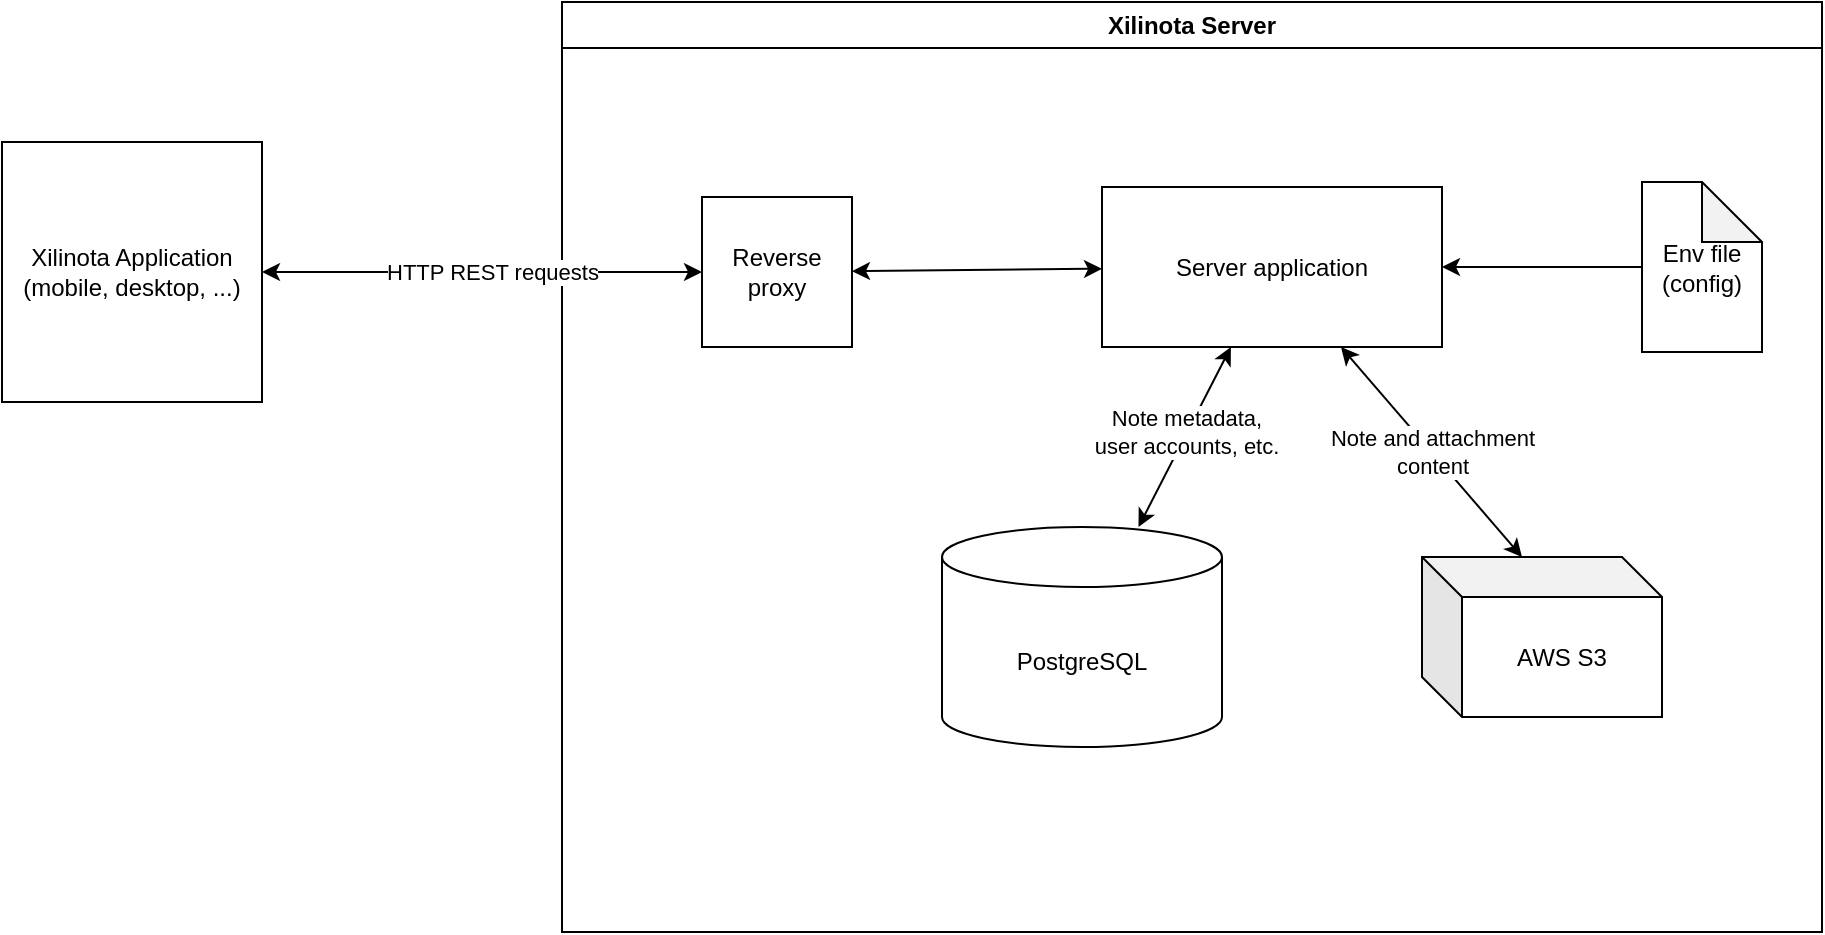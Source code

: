 <mxfile version="21.2.1" type="device">
  <diagram name="Page-1" id="5f0bae14-7c28-e335-631c-24af17079c00">
    <mxGraphModel dx="1306" dy="797" grid="1" gridSize="10" guides="1" tooltips="1" connect="1" arrows="1" fold="1" page="1" pageScale="1" pageWidth="1100" pageHeight="850" background="none" math="0" shadow="0">
      <root>
        <mxCell id="0" />
        <mxCell id="1" parent="0" />
        <mxCell id="t8PL5avYcYxuv0YEq-6K-7" value="Xilinota Server" style="swimlane;whiteSpace=wrap;html=1;" vertex="1" parent="1">
          <mxGeometry x="320" y="40" width="630" height="465" as="geometry">
            <mxRectangle x="350" y="300" width="120" height="30" as="alternateBounds" />
          </mxGeometry>
        </mxCell>
        <mxCell id="t8PL5avYcYxuv0YEq-6K-2" value="Server application" style="rounded=0;whiteSpace=wrap;html=1;" vertex="1" parent="t8PL5avYcYxuv0YEq-6K-7">
          <mxGeometry x="270" y="92.5" width="170" height="80" as="geometry" />
        </mxCell>
        <mxCell id="t8PL5avYcYxuv0YEq-6K-3" value="PostgreSQL" style="shape=cylinder3;whiteSpace=wrap;html=1;boundedLbl=1;backgroundOutline=1;size=15;" vertex="1" parent="t8PL5avYcYxuv0YEq-6K-7">
          <mxGeometry x="190" y="262.5" width="140" height="110" as="geometry" />
        </mxCell>
        <mxCell id="t8PL5avYcYxuv0YEq-6K-5" value="" style="endArrow=classic;startArrow=classic;html=1;rounded=0;" edge="1" parent="t8PL5avYcYxuv0YEq-6K-7" source="t8PL5avYcYxuv0YEq-6K-3" target="t8PL5avYcYxuv0YEq-6K-2">
          <mxGeometry width="50" height="50" relative="1" as="geometry">
            <mxPoint x="280" y="232.5" as="sourcePoint" />
            <mxPoint x="330" y="182.5" as="targetPoint" />
          </mxGeometry>
        </mxCell>
        <mxCell id="t8PL5avYcYxuv0YEq-6K-11" value="Note metadata,&lt;br&gt;user accounts, etc." style="edgeLabel;html=1;align=center;verticalAlign=middle;resizable=0;points=[];" vertex="1" connectable="0" parent="t8PL5avYcYxuv0YEq-6K-5">
          <mxGeometry x="0.059" y="1" relative="1" as="geometry">
            <mxPoint as="offset" />
          </mxGeometry>
        </mxCell>
        <mxCell id="t8PL5avYcYxuv0YEq-6K-4" value="AWS S3" style="shape=cube;whiteSpace=wrap;html=1;boundedLbl=1;backgroundOutline=1;darkOpacity=0.05;darkOpacity2=0.1;" vertex="1" parent="t8PL5avYcYxuv0YEq-6K-7">
          <mxGeometry x="430" y="277.5" width="120" height="80" as="geometry" />
        </mxCell>
        <mxCell id="t8PL5avYcYxuv0YEq-6K-6" value="Note and attachment&lt;br&gt;content" style="endArrow=classic;startArrow=classic;html=1;rounded=0;exitX=0;exitY=0;exitDx=50;exitDy=0;exitPerimeter=0;" edge="1" parent="t8PL5avYcYxuv0YEq-6K-7" source="t8PL5avYcYxuv0YEq-6K-4" target="t8PL5avYcYxuv0YEq-6K-2">
          <mxGeometry width="50" height="50" relative="1" as="geometry">
            <mxPoint x="390" y="242.5" as="sourcePoint" />
            <mxPoint x="440" y="192.5" as="targetPoint" />
          </mxGeometry>
        </mxCell>
        <mxCell id="t8PL5avYcYxuv0YEq-6K-12" value="Reverse proxy" style="whiteSpace=wrap;html=1;aspect=fixed;" vertex="1" parent="t8PL5avYcYxuv0YEq-6K-7">
          <mxGeometry x="70" y="97.5" width="75" height="75" as="geometry" />
        </mxCell>
        <mxCell id="t8PL5avYcYxuv0YEq-6K-13" value="" style="endArrow=classic;startArrow=classic;html=1;rounded=0;" edge="1" parent="t8PL5avYcYxuv0YEq-6K-7" source="t8PL5avYcYxuv0YEq-6K-12" target="t8PL5avYcYxuv0YEq-6K-2">
          <mxGeometry width="50" height="50" relative="1" as="geometry">
            <mxPoint x="180" y="160" as="sourcePoint" />
            <mxPoint x="230" y="110" as="targetPoint" />
          </mxGeometry>
        </mxCell>
        <mxCell id="t8PL5avYcYxuv0YEq-6K-18" value="" style="edgeStyle=orthogonalEdgeStyle;rounded=0;orthogonalLoop=1;jettySize=auto;html=1;" edge="1" parent="t8PL5avYcYxuv0YEq-6K-7" source="t8PL5avYcYxuv0YEq-6K-14" target="t8PL5avYcYxuv0YEq-6K-2">
          <mxGeometry relative="1" as="geometry" />
        </mxCell>
        <mxCell id="t8PL5avYcYxuv0YEq-6K-14" value="Env file (config)" style="shape=note;whiteSpace=wrap;html=1;backgroundOutline=1;darkOpacity=0.05;" vertex="1" parent="t8PL5avYcYxuv0YEq-6K-7">
          <mxGeometry x="540" y="90" width="60" height="85" as="geometry" />
        </mxCell>
        <mxCell id="t8PL5avYcYxuv0YEq-6K-8" value="Xilinota Application (mobile, desktop, ...)" style="whiteSpace=wrap;html=1;aspect=fixed;" vertex="1" parent="1">
          <mxGeometry x="40" y="110" width="130" height="130" as="geometry" />
        </mxCell>
        <mxCell id="t8PL5avYcYxuv0YEq-6K-9" value="" style="endArrow=classic;startArrow=classic;html=1;rounded=0;entryX=0;entryY=0.5;entryDx=0;entryDy=0;" edge="1" parent="1" source="t8PL5avYcYxuv0YEq-6K-8" target="t8PL5avYcYxuv0YEq-6K-12">
          <mxGeometry width="50" height="50" relative="1" as="geometry">
            <mxPoint x="130" y="270" as="sourcePoint" />
            <mxPoint x="310" y="230" as="targetPoint" />
          </mxGeometry>
        </mxCell>
        <mxCell id="t8PL5avYcYxuv0YEq-6K-10" value="HTTP REST requests" style="edgeLabel;html=1;align=center;verticalAlign=middle;resizable=0;points=[];" vertex="1" connectable="0" parent="t8PL5avYcYxuv0YEq-6K-9">
          <mxGeometry x="0.043" relative="1" as="geometry">
            <mxPoint as="offset" />
          </mxGeometry>
        </mxCell>
      </root>
    </mxGraphModel>
  </diagram>
</mxfile>
